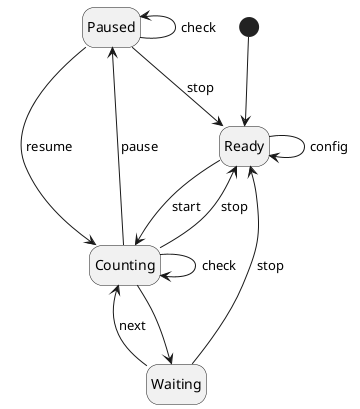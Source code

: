 @startuml
'https://plantuml.com/state-diagram

hide empty description

[*] --> Ready

Ready --> Ready: config
Ready --> Counting : start
Counting -up-> Ready : stop
Counting -down-> Waiting
Counting --> Counting: check
Waiting --> Counting : next
Waiting --> Ready: stop
Paused -down-> Ready: stop
Paused -up-> Counting: resume
Paused -up-> Paused: check
Counting --> Paused: pause

@enduml
